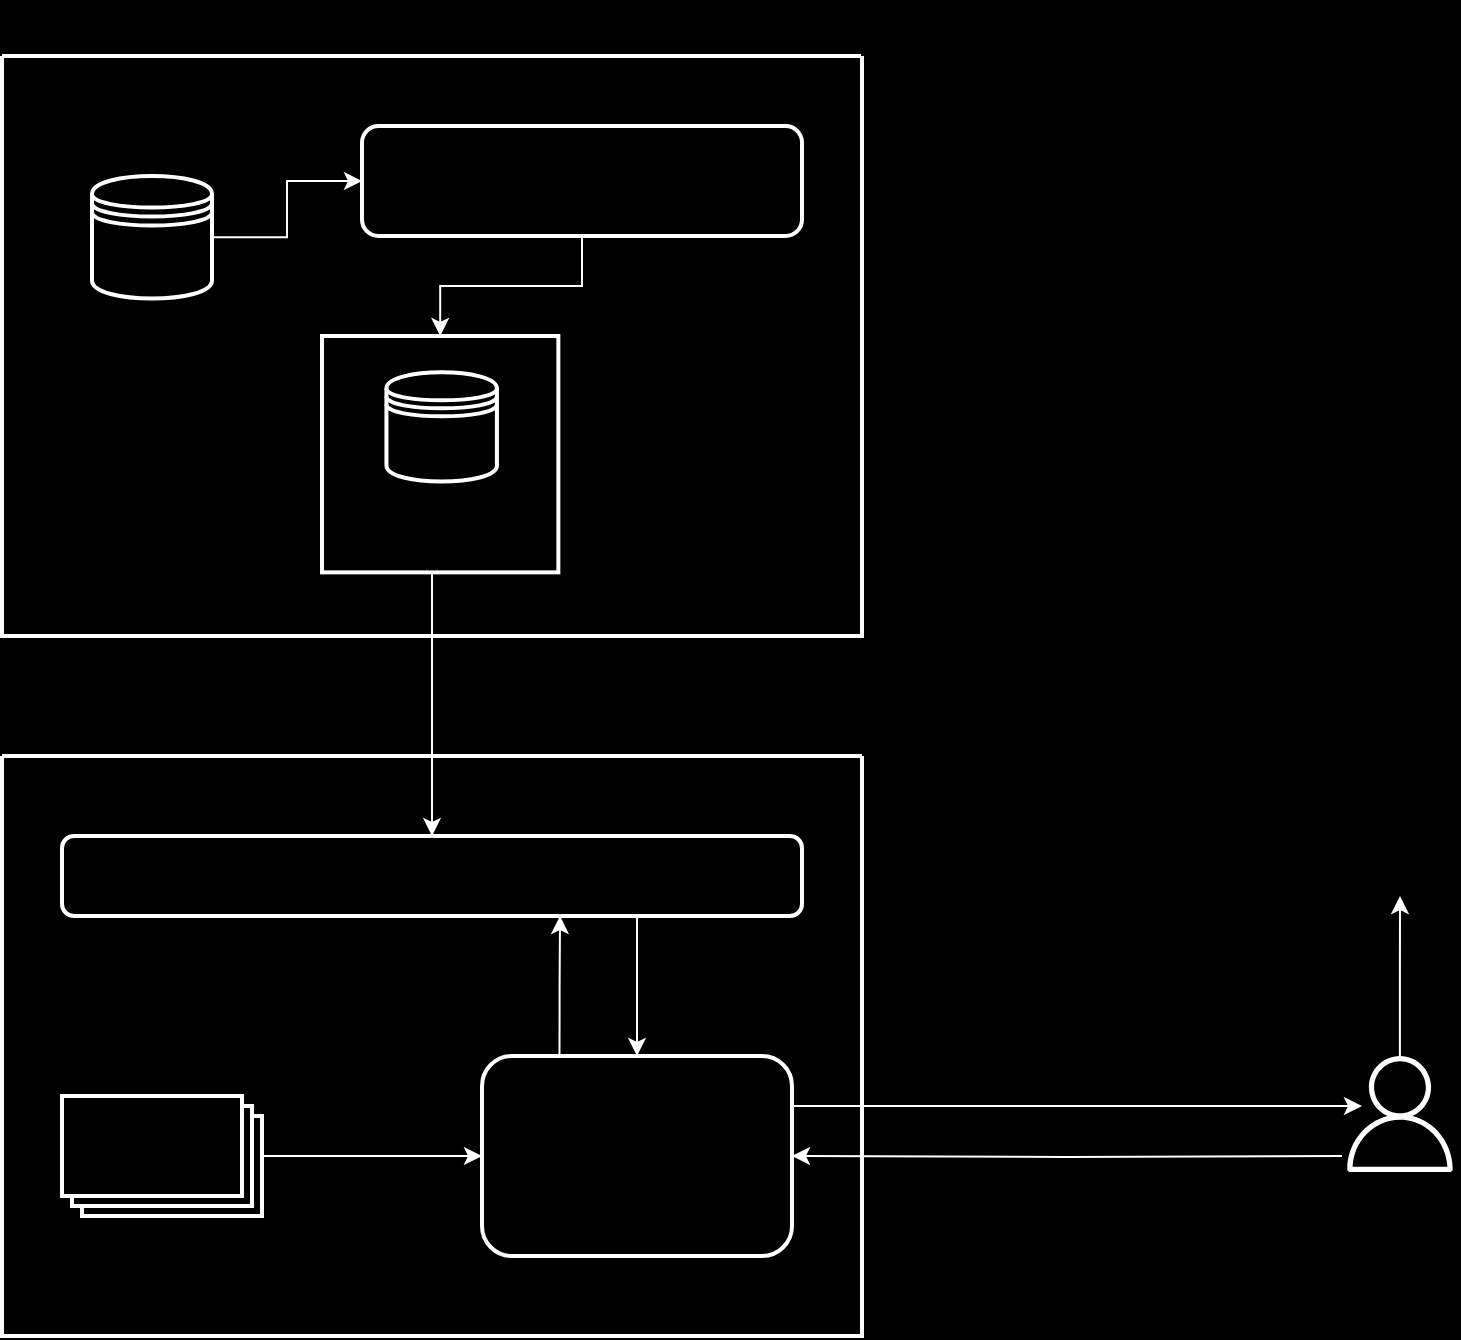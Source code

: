 <mxfile version="22.1.16" type="github">
  <diagram name="Page-1" id="MlF_dzwxMxhkYbkUneEa">
    <mxGraphModel dx="880" dy="443" grid="1" gridSize="10" guides="1" tooltips="1" connect="1" arrows="1" fold="1" page="1" pageScale="1" pageWidth="850" pageHeight="1100" background="#000000" math="0" shadow="0">
      <root>
        <mxCell id="0" />
        <mxCell id="1" parent="0" />
        <mxCell id="712ERAdk77Vl7Lxlt1qB-10" value="" style="swimlane;startSize=0;fillColor=#000000;strokeColor=#FFFFFF;strokeWidth=2;fontColor=default;" parent="1" vertex="1">
          <mxGeometry x="130" y="80" width="430" height="290" as="geometry" />
        </mxCell>
        <mxCell id="712ERAdk77Vl7Lxlt1qB-14" value="" style="group;fontColor=default;" parent="712ERAdk77Vl7Lxlt1qB-10" vertex="1" connectable="0">
          <mxGeometry x="30" y="60" width="90" height="100" as="geometry" />
        </mxCell>
        <mxCell id="712ERAdk77Vl7Lxlt1qB-12" value="" style="shape=datastore;whiteSpace=wrap;html=1;fillColor=#000000;strokeColor=#FFFFFF;strokeWidth=2;fontColor=default;" parent="712ERAdk77Vl7Lxlt1qB-14" vertex="1">
          <mxGeometry x="15" width="60" height="61.224" as="geometry" />
        </mxCell>
        <mxCell id="712ERAdk77Vl7Lxlt1qB-13" value="&lt;div&gt;&lt;b&gt;DATASET&lt;/b&gt;&lt;/div&gt;" style="text;html=1;align=center;verticalAlign=middle;resizable=0;points=[];autosize=1;strokeColor=none;fillColor=none;fontColor=default;" parent="712ERAdk77Vl7Lxlt1qB-14" vertex="1">
          <mxGeometry x="5" y="69.388" width="80" height="30" as="geometry" />
        </mxCell>
        <mxCell id="712ERAdk77Vl7Lxlt1qB-18" value="" style="group;fontColor=default;" parent="712ERAdk77Vl7Lxlt1qB-10" vertex="1" connectable="0">
          <mxGeometry x="180" y="35" width="220" height="55" as="geometry" />
        </mxCell>
        <mxCell id="712ERAdk77Vl7Lxlt1qB-16" value="&lt;font&gt;&lt;b&gt;HOMOMORPHIC ENCRPTION&lt;/b&gt;&lt;br&gt;&lt;/font&gt;" style="text;html=1;align=center;verticalAlign=middle;resizable=0;points=[];autosize=1;strokeColor=none;fillColor=none;fontColor=default;" parent="712ERAdk77Vl7Lxlt1qB-18" vertex="1">
          <mxGeometry x="15" y="13.75" width="190" height="30" as="geometry" />
        </mxCell>
        <mxCell id="712ERAdk77Vl7Lxlt1qB-17" value="" style="rounded=1;whiteSpace=wrap;html=1;fillColor=none;strokeColor=#FFFFFF;strokeWidth=2;fontColor=default;" parent="712ERAdk77Vl7Lxlt1qB-18" vertex="1">
          <mxGeometry width="220" height="55" as="geometry" />
        </mxCell>
        <mxCell id="712ERAdk77Vl7Lxlt1qB-23" value="" style="group;fontColor=default;" parent="712ERAdk77Vl7Lxlt1qB-10" vertex="1" connectable="0">
          <mxGeometry x="160" y="140" width="145" height="150" as="geometry" />
        </mxCell>
        <mxCell id="712ERAdk77Vl7Lxlt1qB-19" value="" style="group;fontColor=default;" parent="712ERAdk77Vl7Lxlt1qB-23" vertex="1" connectable="0">
          <mxGeometry x="18.413" y="18.182" width="126.587" height="131.818" as="geometry" />
        </mxCell>
        <mxCell id="712ERAdk77Vl7Lxlt1qB-20" value="" style="shape=datastore;whiteSpace=wrap;html=1;fillColor=#000000;strokeColor=#FFFFFF;strokeWidth=2;fontColor=default;" parent="712ERAdk77Vl7Lxlt1qB-19" vertex="1">
          <mxGeometry x="13.81" width="55.238" height="54.545" as="geometry" />
        </mxCell>
        <mxCell id="712ERAdk77Vl7Lxlt1qB-21" value="&lt;b&gt;ENCRYPTED&lt;/b&gt;&lt;div&gt;&lt;b&gt;DATASET&lt;/b&gt;&lt;/div&gt;" style="text;html=1;align=center;verticalAlign=middle;resizable=0;points=[];autosize=1;strokeColor=none;fillColor=none;fontColor=default;" parent="712ERAdk77Vl7Lxlt1qB-19" vertex="1">
          <mxGeometry x="-4.603" y="57.273" width="100" height="40" as="geometry" />
        </mxCell>
        <mxCell id="712ERAdk77Vl7Lxlt1qB-22" value="" style="whiteSpace=wrap;html=1;aspect=fixed;fillColor=none;strokeColor=#FFFFFF;strokeWidth=2;fontColor=default;" parent="712ERAdk77Vl7Lxlt1qB-23" vertex="1">
          <mxGeometry width="118.182" height="118.182" as="geometry" />
        </mxCell>
        <mxCell id="712ERAdk77Vl7Lxlt1qB-25" style="edgeStyle=orthogonalEdgeStyle;rounded=0;orthogonalLoop=1;jettySize=auto;html=1;strokeColor=#FFFFFF;fontColor=default;" parent="712ERAdk77Vl7Lxlt1qB-10" source="712ERAdk77Vl7Lxlt1qB-17" target="712ERAdk77Vl7Lxlt1qB-22" edge="1">
          <mxGeometry relative="1" as="geometry" />
        </mxCell>
        <mxCell id="712ERAdk77Vl7Lxlt1qB-26" style="edgeStyle=orthogonalEdgeStyle;rounded=0;orthogonalLoop=1;jettySize=auto;html=1;entryX=0;entryY=0.5;entryDx=0;entryDy=0;strokeColor=#FFFFFF;fontColor=default;" parent="712ERAdk77Vl7Lxlt1qB-10" source="712ERAdk77Vl7Lxlt1qB-12" target="712ERAdk77Vl7Lxlt1qB-17" edge="1">
          <mxGeometry relative="1" as="geometry" />
        </mxCell>
        <mxCell id="712ERAdk77Vl7Lxlt1qB-61" style="edgeStyle=orthogonalEdgeStyle;rounded=0;orthogonalLoop=1;jettySize=auto;html=1;entryX=1;entryY=0.5;entryDx=0;entryDy=0;strokeColor=#FFFFFF;fontColor=default;" parent="1" target="712ERAdk77Vl7Lxlt1qB-54" edge="1">
          <mxGeometry relative="1" as="geometry">
            <mxPoint x="800" y="630" as="sourcePoint" />
          </mxGeometry>
        </mxCell>
        <mxCell id="WExa6QN-3f2ECs_styrt-1" value="&lt;b&gt;REQUEST&lt;/b&gt;" style="edgeLabel;html=1;align=center;verticalAlign=middle;resizable=0;points=[];absoluteArcSize=0;fillOpacity=100;fontColor=default;labelBackgroundColor=none;" parent="712ERAdk77Vl7Lxlt1qB-61" vertex="1" connectable="0">
          <mxGeometry x="-0.209" relative="1" as="geometry">
            <mxPoint x="-21" y="10" as="offset" />
          </mxGeometry>
        </mxCell>
        <mxCell id="WExa6QN-3f2ECs_styrt-5" style="edgeStyle=orthogonalEdgeStyle;rounded=0;orthogonalLoop=1;jettySize=auto;html=1;entryX=0.5;entryY=1;entryDx=0;entryDy=0;strokeColor=#FFFFFF;fontColor=default;" parent="1" source="712ERAdk77Vl7Lxlt1qB-35" edge="1">
          <mxGeometry relative="1" as="geometry">
            <mxPoint x="829" y="500" as="targetPoint" />
          </mxGeometry>
        </mxCell>
        <mxCell id="712ERAdk77Vl7Lxlt1qB-35" value="" style="sketch=0;outlineConnect=0;fontColor=default;gradientColor=none;fillColor=#FFFFFF;strokeColor=#FFFFFF;dashed=0;verticalLabelPosition=bottom;verticalAlign=top;align=center;html=1;fontSize=12;fontStyle=0;aspect=fixed;pointerEvents=1;shape=mxgraph.aws4.user;" parent="1" vertex="1">
          <mxGeometry x="800" y="580" width="58" height="58" as="geometry" />
        </mxCell>
        <mxCell id="712ERAdk77Vl7Lxlt1qB-38" style="edgeStyle=orthogonalEdgeStyle;rounded=0;orthogonalLoop=1;jettySize=auto;html=1;exitX=1;exitY=0;exitDx=0;exitDy=0;fontColor=default;" parent="1" source="712ERAdk77Vl7Lxlt1qB-10" target="712ERAdk77Vl7Lxlt1qB-10" edge="1">
          <mxGeometry relative="1" as="geometry" />
        </mxCell>
        <mxCell id="712ERAdk77Vl7Lxlt1qB-40" value="" style="swimlane;startSize=0;fillColor=#000000;strokeColor=#FFFFFF;strokeWidth=2;fontColor=default;" parent="1" vertex="1">
          <mxGeometry x="130" y="430" width="430" height="290" as="geometry" />
        </mxCell>
        <mxCell id="712ERAdk77Vl7Lxlt1qB-54" value="&lt;b&gt;&lt;font&gt;POLICY DECISION POINT&lt;/font&gt;&lt;br&gt;&lt;/b&gt;" style="rounded=1;whiteSpace=wrap;html=1;fillColor=none;strokeColor=#FFFFFF;strokeWidth=2;fontColor=default;" parent="712ERAdk77Vl7Lxlt1qB-40" vertex="1">
          <mxGeometry x="240" y="150" width="155" height="100" as="geometry" />
        </mxCell>
        <mxCell id="WExa6QN-3f2ECs_styrt-4" style="edgeStyle=orthogonalEdgeStyle;rounded=0;orthogonalLoop=1;jettySize=auto;html=1;entryX=0.5;entryY=0;entryDx=0;entryDy=0;strokeColor=#FFFFFF;fontColor=default;" parent="712ERAdk77Vl7Lxlt1qB-40" source="712ERAdk77Vl7Lxlt1qB-55" target="712ERAdk77Vl7Lxlt1qB-54" edge="1">
          <mxGeometry relative="1" as="geometry">
            <Array as="points">
              <mxPoint x="318" y="115" />
            </Array>
          </mxGeometry>
        </mxCell>
        <mxCell id="712ERAdk77Vl7Lxlt1qB-55" value="&lt;b&gt;&lt;font&gt;POLICY INFORMATION POINT&lt;/font&gt;&lt;br&gt;&lt;/b&gt;" style="rounded=1;whiteSpace=wrap;html=1;fillColor=none;strokeColor=#FFFFFF;strokeWidth=2;fontColor=default;" parent="712ERAdk77Vl7Lxlt1qB-40" vertex="1">
          <mxGeometry x="30" y="40" width="370" height="40" as="geometry" />
        </mxCell>
        <mxCell id="712ERAdk77Vl7Lxlt1qB-28" value="" style="group;fontColor=default;" parent="712ERAdk77Vl7Lxlt1qB-40" vertex="1" connectable="0">
          <mxGeometry x="30" y="170" width="100" height="110" as="geometry" />
        </mxCell>
        <mxCell id="712ERAdk77Vl7Lxlt1qB-7" value="" style="verticalLabelPosition=bottom;verticalAlign=top;html=1;shape=mxgraph.basic.layered_rect;dx=10;outlineConnect=0;whiteSpace=wrap;fillColor=#000000;strokeWidth=2;strokeColor=#FFFFFF;fontColor=default;" parent="712ERAdk77Vl7Lxlt1qB-28" vertex="1">
          <mxGeometry width="100" height="60" as="geometry" />
        </mxCell>
        <mxCell id="712ERAdk77Vl7Lxlt1qB-27" value="&lt;b&gt;&lt;font&gt;POLICIES&lt;/font&gt;&lt;/b&gt;" style="text;html=1;align=center;verticalAlign=middle;resizable=0;points=[];autosize=1;strokeColor=none;fillColor=none;fontColor=default;" parent="712ERAdk77Vl7Lxlt1qB-28" vertex="1">
          <mxGeometry x="10" y="70" width="80" height="30" as="geometry" />
        </mxCell>
        <mxCell id="712ERAdk77Vl7Lxlt1qB-58" style="edgeStyle=orthogonalEdgeStyle;rounded=0;orthogonalLoop=1;jettySize=auto;html=1;entryX=0;entryY=0.5;entryDx=0;entryDy=0;strokeColor=#FFFFFF;fontColor=default;" parent="712ERAdk77Vl7Lxlt1qB-40" source="712ERAdk77Vl7Lxlt1qB-7" target="712ERAdk77Vl7Lxlt1qB-54" edge="1">
          <mxGeometry relative="1" as="geometry" />
        </mxCell>
        <mxCell id="712ERAdk77Vl7Lxlt1qB-59" style="edgeStyle=orthogonalEdgeStyle;rounded=0;orthogonalLoop=1;jettySize=auto;html=1;exitX=0.25;exitY=0;exitDx=0;exitDy=0;entryX=0.673;entryY=1;entryDx=0;entryDy=0;entryPerimeter=0;strokeColor=#FFFFFF;fontColor=default;" parent="712ERAdk77Vl7Lxlt1qB-40" source="712ERAdk77Vl7Lxlt1qB-54" target="712ERAdk77Vl7Lxlt1qB-55" edge="1">
          <mxGeometry relative="1" as="geometry" />
        </mxCell>
        <mxCell id="712ERAdk77Vl7Lxlt1qB-57" style="edgeStyle=orthogonalEdgeStyle;rounded=0;orthogonalLoop=1;jettySize=auto;html=1;exitX=0.5;exitY=1;exitDx=0;exitDy=0;entryX=0.5;entryY=0;entryDx=0;entryDy=0;strokeColor=#FFFFFF;fontColor=default;" parent="1" source="712ERAdk77Vl7Lxlt1qB-22" target="712ERAdk77Vl7Lxlt1qB-55" edge="1">
          <mxGeometry relative="1" as="geometry">
            <Array as="points">
              <mxPoint x="345" y="338" />
            </Array>
          </mxGeometry>
        </mxCell>
        <mxCell id="712ERAdk77Vl7Lxlt1qB-62" style="edgeStyle=orthogonalEdgeStyle;rounded=0;orthogonalLoop=1;jettySize=auto;html=1;exitX=1;exitY=0.25;exitDx=0;exitDy=0;strokeColor=#FFFFFF;fontColor=default;" parent="1" source="712ERAdk77Vl7Lxlt1qB-54" edge="1">
          <mxGeometry relative="1" as="geometry">
            <mxPoint x="810" y="605" as="targetPoint" />
          </mxGeometry>
        </mxCell>
        <mxCell id="WExa6QN-3f2ECs_styrt-2" value="&lt;div&gt;&lt;b&gt;GRANT /&amp;nbsp; DENY&lt;/b&gt;&lt;/div&gt;" style="edgeLabel;html=1;align=center;verticalAlign=middle;resizable=0;points=[];labelBackgroundColor=none;fontColor=default;" parent="712ERAdk77Vl7Lxlt1qB-62" vertex="1" connectable="0">
          <mxGeometry x="0.075" y="4" relative="1" as="geometry">
            <mxPoint x="-8" y="-10" as="offset" />
          </mxGeometry>
        </mxCell>
      </root>
    </mxGraphModel>
  </diagram>
</mxfile>
